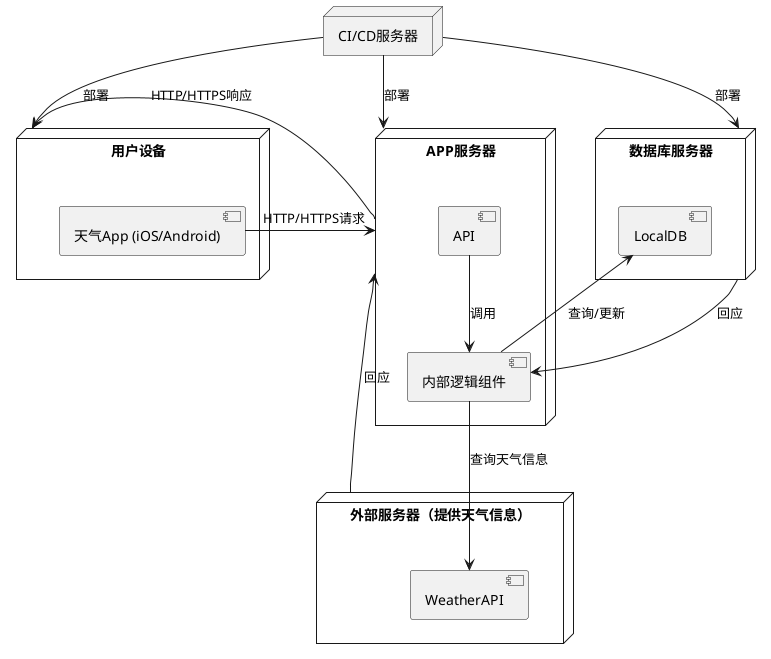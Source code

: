 @startuml

node "用户设备" as UserDevice {
    component "天气App (iOS/Android)" as MobileApp
}

node "APP服务器" as AppServer {
    component "API" as APIService
    component "内部逻辑组件" as BusinessLogic
}

' 定义数据库服务器

node "数据库服务器" as DatabaseServer {
    component "LocalDB" as LocalDB
}

' 定义外部服务
node "外部服务器（提供天气信息）" as OuterServer {
    component "WeatherAPI" as WeatherAPI
}

node "CI/CD服务器" as CI_CD 

MobileApp --> AppServer : HTTP/HTTPS请求
APIService --> BusinessLogic : 调用
BusinessLogic --> LocalDB : 查询/更新
BusinessLogic --> WeatherAPI : 查询天气信息
AppServer --> UserDevice : HTTP/HTTPS响应
OuterServer --> AppServer : 回应
DatabaseServer --> BusinessLogic : 回应
CI_CD --> UserDevice : 部署
CI_CD --> AppServer : 部署
CI_CD --> DatabaseServer : 部署
@enduml